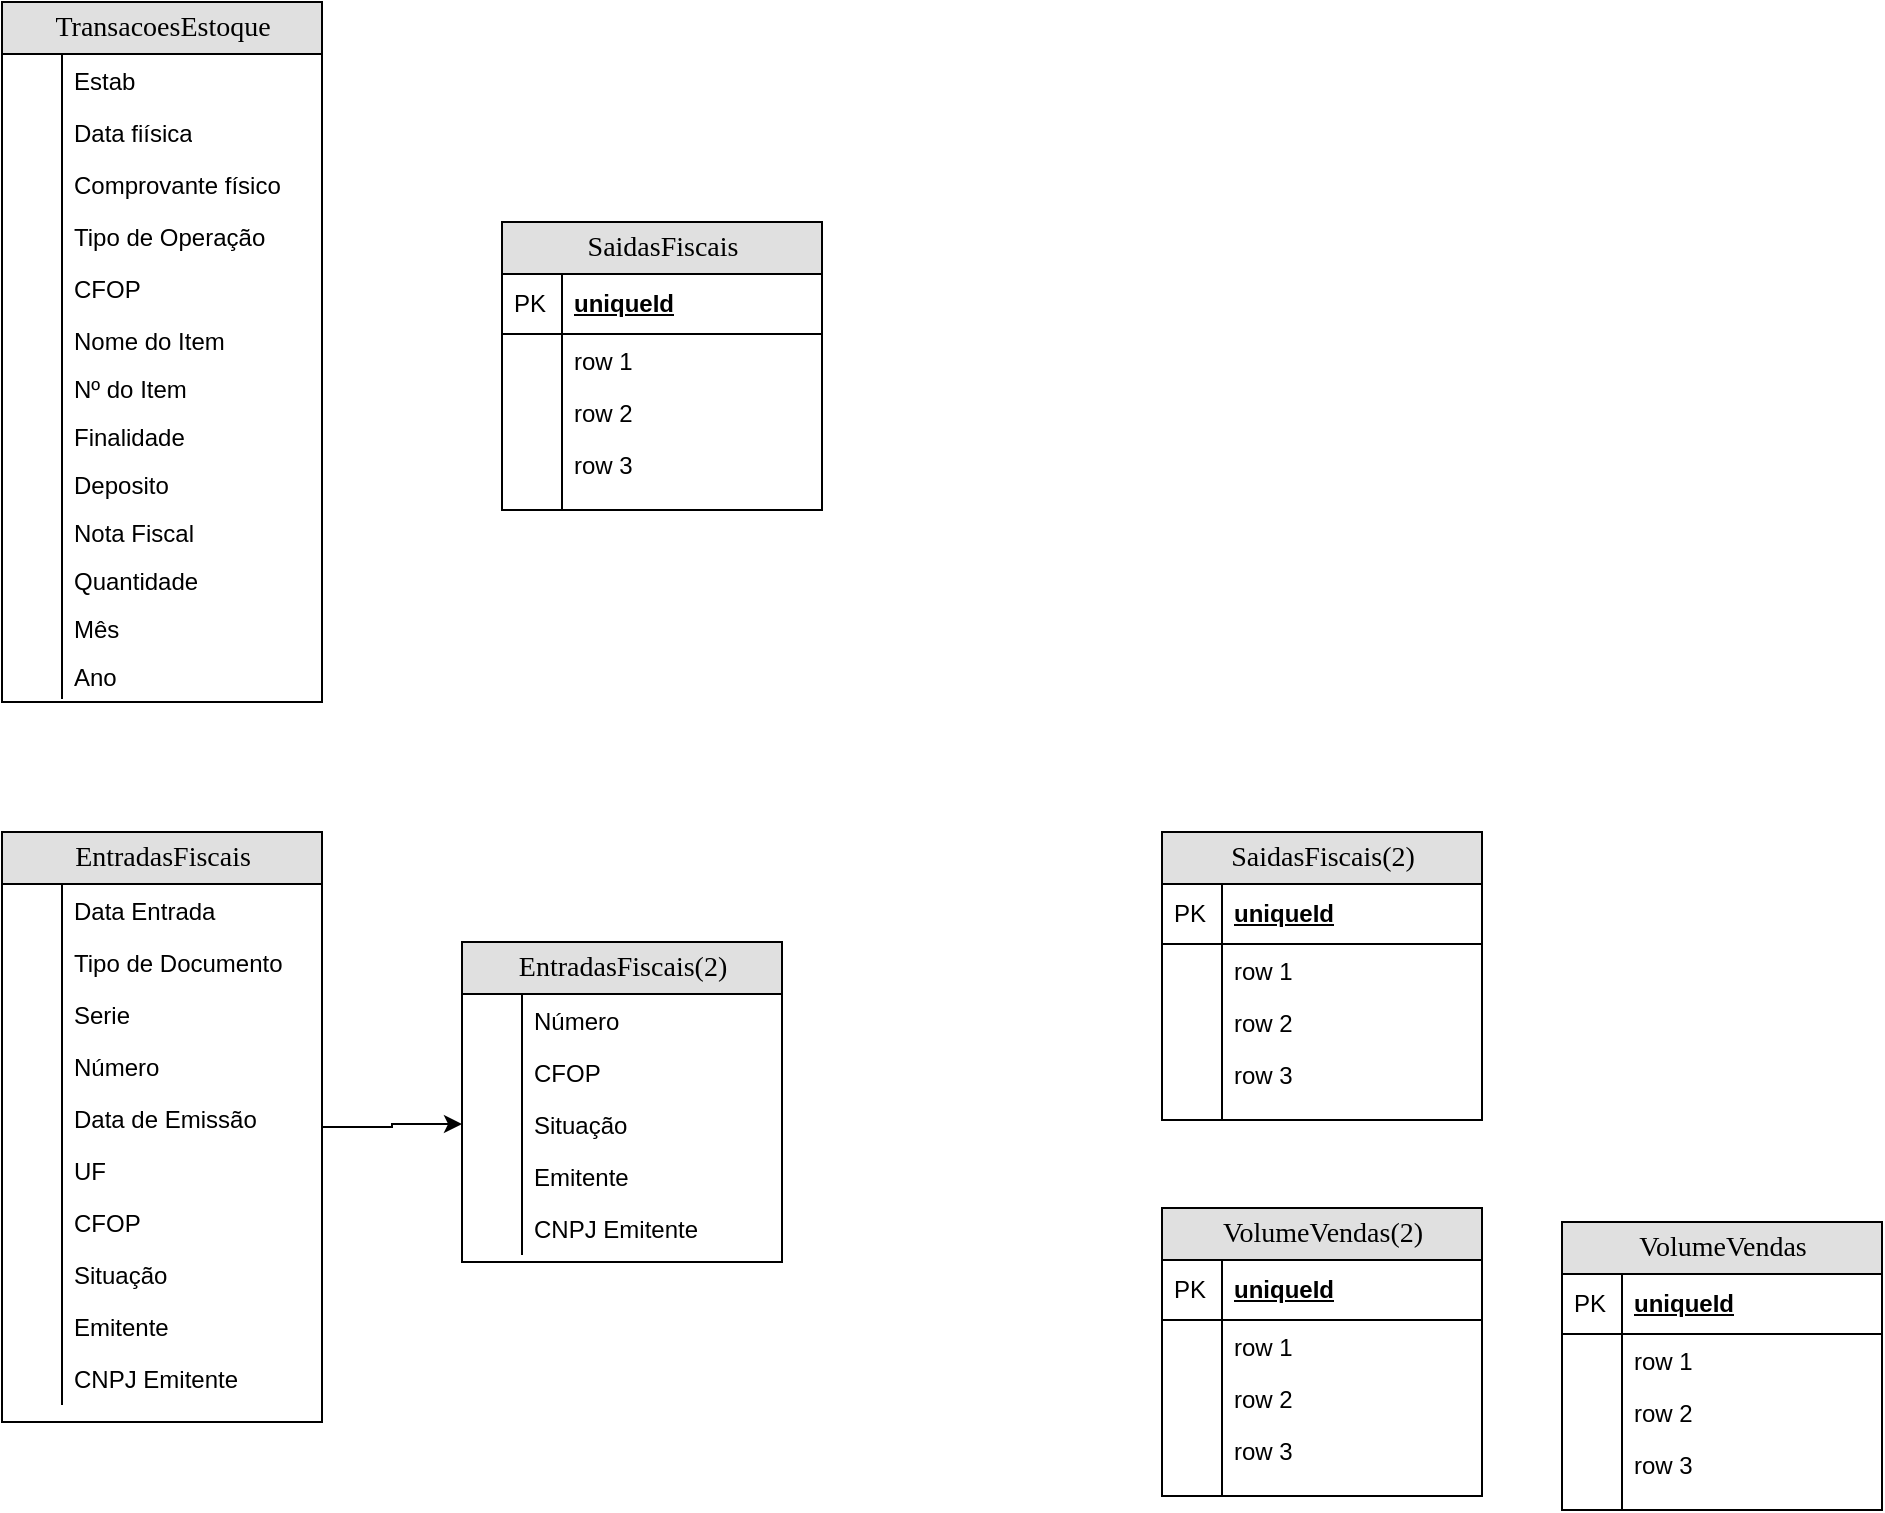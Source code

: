 <mxfile version="21.4.0" type="github">
  <diagram name="Fluxo Atual" id="e56a1550-8fbb-45ad-956c-1786394a9013">
    <mxGraphModel dx="1402" dy="683" grid="1" gridSize="10" guides="1" tooltips="1" connect="1" arrows="1" fold="1" page="1" pageScale="1" pageWidth="1100" pageHeight="850" background="none" math="0" shadow="0">
      <root>
        <mxCell id="0" />
        <mxCell id="1" parent="0" />
        <mxCell id="Ne7QgtTvZB74CmhdYM9P-90" value="" style="edgeStyle=orthogonalEdgeStyle;rounded=0;orthogonalLoop=1;jettySize=auto;html=1;entryX=0;entryY=0.5;entryDx=0;entryDy=0;" edge="1" parent="1" source="2e49270ec7c68f3f-19" target="Ne7QgtTvZB74CmhdYM9P-30">
          <mxGeometry relative="1" as="geometry" />
        </mxCell>
        <mxCell id="2e49270ec7c68f3f-19" value="EntradasFiscais" style="swimlane;html=1;fontStyle=0;childLayout=stackLayout;horizontal=1;startSize=26;fillColor=#e0e0e0;horizontalStack=0;resizeParent=1;resizeLast=0;collapsible=1;marginBottom=0;swimlaneFillColor=#ffffff;align=center;rounded=0;shadow=0;comic=0;labelBackgroundColor=none;strokeWidth=1;fontFamily=Verdana;fontSize=14" parent="1" vertex="1">
          <mxGeometry x="40" y="425" width="160" height="295" as="geometry" />
        </mxCell>
        <mxCell id="2e49270ec7c68f3f-22" value="Data Entrada" style="shape=partialRectangle;top=0;left=0;right=0;bottom=0;html=1;align=left;verticalAlign=top;fillColor=none;spacingLeft=34;spacingRight=4;whiteSpace=wrap;overflow=hidden;rotatable=0;points=[[0,0.5],[1,0.5]];portConstraint=eastwest;dropTarget=0;" parent="2e49270ec7c68f3f-19" vertex="1">
          <mxGeometry y="26" width="160" height="26" as="geometry" />
        </mxCell>
        <mxCell id="2e49270ec7c68f3f-23" value="" style="shape=partialRectangle;top=0;left=0;bottom=0;html=1;fillColor=none;align=left;verticalAlign=top;spacingLeft=4;spacingRight=4;whiteSpace=wrap;overflow=hidden;rotatable=0;points=[];portConstraint=eastwest;part=1;" parent="2e49270ec7c68f3f-22" vertex="1" connectable="0">
          <mxGeometry width="30" height="26" as="geometry" />
        </mxCell>
        <mxCell id="2e49270ec7c68f3f-24" value="Tipo de Documento" style="shape=partialRectangle;top=0;left=0;right=0;bottom=0;html=1;align=left;verticalAlign=top;fillColor=none;spacingLeft=34;spacingRight=4;whiteSpace=wrap;overflow=hidden;rotatable=0;points=[[0,0.5],[1,0.5]];portConstraint=eastwest;dropTarget=0;" parent="2e49270ec7c68f3f-19" vertex="1">
          <mxGeometry y="52" width="160" height="26" as="geometry" />
        </mxCell>
        <mxCell id="2e49270ec7c68f3f-25" value="" style="shape=partialRectangle;top=0;left=0;bottom=0;html=1;fillColor=none;align=left;verticalAlign=top;spacingLeft=4;spacingRight=4;whiteSpace=wrap;overflow=hidden;rotatable=0;points=[];portConstraint=eastwest;part=1;" parent="2e49270ec7c68f3f-24" vertex="1" connectable="0">
          <mxGeometry width="30" height="26" as="geometry" />
        </mxCell>
        <mxCell id="2e49270ec7c68f3f-26" value="Serie" style="shape=partialRectangle;top=0;left=0;right=0;bottom=0;html=1;align=left;verticalAlign=top;fillColor=none;spacingLeft=34;spacingRight=4;whiteSpace=wrap;overflow=hidden;rotatable=0;points=[[0,0.5],[1,0.5]];portConstraint=eastwest;dropTarget=0;" parent="2e49270ec7c68f3f-19" vertex="1">
          <mxGeometry y="78" width="160" height="26" as="geometry" />
        </mxCell>
        <mxCell id="2e49270ec7c68f3f-27" value="" style="shape=partialRectangle;top=0;left=0;bottom=0;html=1;fillColor=none;align=left;verticalAlign=top;spacingLeft=4;spacingRight=4;whiteSpace=wrap;overflow=hidden;rotatable=0;points=[];portConstraint=eastwest;part=1;" parent="2e49270ec7c68f3f-26" vertex="1" connectable="0">
          <mxGeometry width="30" height="26" as="geometry" />
        </mxCell>
        <mxCell id="2e49270ec7c68f3f-28" value="Número" style="shape=partialRectangle;top=0;left=0;right=0;bottom=0;html=1;align=left;verticalAlign=top;fillColor=none;spacingLeft=34;spacingRight=4;whiteSpace=wrap;overflow=hidden;rotatable=0;points=[[0,0.5],[1,0.5]];portConstraint=eastwest;dropTarget=0;" parent="2e49270ec7c68f3f-19" vertex="1">
          <mxGeometry y="104" width="160" height="26" as="geometry" />
        </mxCell>
        <mxCell id="2e49270ec7c68f3f-29" value="" style="shape=partialRectangle;top=0;left=0;bottom=0;html=1;fillColor=none;align=left;verticalAlign=top;spacingLeft=4;spacingRight=4;whiteSpace=wrap;overflow=hidden;rotatable=0;points=[];portConstraint=eastwest;part=1;" parent="2e49270ec7c68f3f-28" vertex="1" connectable="0">
          <mxGeometry width="30" height="26.0" as="geometry" />
        </mxCell>
        <mxCell id="Ne7QgtTvZB74CmhdYM9P-76" value="Data de Emissão" style="shape=partialRectangle;top=0;left=0;right=0;bottom=0;html=1;align=left;verticalAlign=top;fillColor=none;spacingLeft=34;spacingRight=4;whiteSpace=wrap;overflow=hidden;rotatable=0;points=[[0,0.5],[1,0.5]];portConstraint=eastwest;dropTarget=0;" vertex="1" parent="2e49270ec7c68f3f-19">
          <mxGeometry y="130" width="160" height="26" as="geometry" />
        </mxCell>
        <mxCell id="Ne7QgtTvZB74CmhdYM9P-77" value="" style="shape=partialRectangle;top=0;left=0;bottom=0;html=1;fillColor=none;align=left;verticalAlign=top;spacingLeft=4;spacingRight=4;whiteSpace=wrap;overflow=hidden;rotatable=0;points=[];portConstraint=eastwest;part=1;" vertex="1" connectable="0" parent="Ne7QgtTvZB74CmhdYM9P-76">
          <mxGeometry width="30" height="26.0" as="geometry" />
        </mxCell>
        <mxCell id="Ne7QgtTvZB74CmhdYM9P-78" value="UF" style="shape=partialRectangle;top=0;left=0;right=0;bottom=0;html=1;align=left;verticalAlign=top;fillColor=none;spacingLeft=34;spacingRight=4;whiteSpace=wrap;overflow=hidden;rotatable=0;points=[[0,0.5],[1,0.5]];portConstraint=eastwest;dropTarget=0;" vertex="1" parent="2e49270ec7c68f3f-19">
          <mxGeometry y="156" width="160" height="26" as="geometry" />
        </mxCell>
        <mxCell id="Ne7QgtTvZB74CmhdYM9P-79" value="" style="shape=partialRectangle;top=0;left=0;bottom=0;html=1;fillColor=none;align=left;verticalAlign=top;spacingLeft=4;spacingRight=4;whiteSpace=wrap;overflow=hidden;rotatable=0;points=[];portConstraint=eastwest;part=1;" vertex="1" connectable="0" parent="Ne7QgtTvZB74CmhdYM9P-78">
          <mxGeometry width="30" height="26.0" as="geometry" />
        </mxCell>
        <mxCell id="Ne7QgtTvZB74CmhdYM9P-80" value="CFOP" style="shape=partialRectangle;top=0;left=0;right=0;bottom=0;html=1;align=left;verticalAlign=top;fillColor=none;spacingLeft=34;spacingRight=4;whiteSpace=wrap;overflow=hidden;rotatable=0;points=[[0,0.5],[1,0.5]];portConstraint=eastwest;dropTarget=0;" vertex="1" parent="2e49270ec7c68f3f-19">
          <mxGeometry y="182" width="160" height="26" as="geometry" />
        </mxCell>
        <mxCell id="Ne7QgtTvZB74CmhdYM9P-81" value="" style="shape=partialRectangle;top=0;left=0;bottom=0;html=1;fillColor=none;align=left;verticalAlign=top;spacingLeft=4;spacingRight=4;whiteSpace=wrap;overflow=hidden;rotatable=0;points=[];portConstraint=eastwest;part=1;" vertex="1" connectable="0" parent="Ne7QgtTvZB74CmhdYM9P-80">
          <mxGeometry width="30" height="26.0" as="geometry" />
        </mxCell>
        <mxCell id="Ne7QgtTvZB74CmhdYM9P-82" value="Situação" style="shape=partialRectangle;top=0;left=0;right=0;bottom=0;html=1;align=left;verticalAlign=top;fillColor=none;spacingLeft=34;spacingRight=4;whiteSpace=wrap;overflow=hidden;rotatable=0;points=[[0,0.5],[1,0.5]];portConstraint=eastwest;dropTarget=0;" vertex="1" parent="2e49270ec7c68f3f-19">
          <mxGeometry y="208" width="160" height="26" as="geometry" />
        </mxCell>
        <mxCell id="Ne7QgtTvZB74CmhdYM9P-83" value="" style="shape=partialRectangle;top=0;left=0;bottom=0;html=1;fillColor=none;align=left;verticalAlign=top;spacingLeft=4;spacingRight=4;whiteSpace=wrap;overflow=hidden;rotatable=0;points=[];portConstraint=eastwest;part=1;" vertex="1" connectable="0" parent="Ne7QgtTvZB74CmhdYM9P-82">
          <mxGeometry width="30" height="26.0" as="geometry" />
        </mxCell>
        <mxCell id="Ne7QgtTvZB74CmhdYM9P-84" value="Emitente" style="shape=partialRectangle;top=0;left=0;right=0;bottom=0;html=1;align=left;verticalAlign=top;fillColor=none;spacingLeft=34;spacingRight=4;whiteSpace=wrap;overflow=hidden;rotatable=0;points=[[0,0.5],[1,0.5]];portConstraint=eastwest;dropTarget=0;" vertex="1" parent="2e49270ec7c68f3f-19">
          <mxGeometry y="234" width="160" height="26" as="geometry" />
        </mxCell>
        <mxCell id="Ne7QgtTvZB74CmhdYM9P-85" value="" style="shape=partialRectangle;top=0;left=0;bottom=0;html=1;fillColor=none;align=left;verticalAlign=top;spacingLeft=4;spacingRight=4;whiteSpace=wrap;overflow=hidden;rotatable=0;points=[];portConstraint=eastwest;part=1;" vertex="1" connectable="0" parent="Ne7QgtTvZB74CmhdYM9P-84">
          <mxGeometry width="30" height="26.0" as="geometry" />
        </mxCell>
        <mxCell id="Ne7QgtTvZB74CmhdYM9P-86" value="CNPJ Emitente" style="shape=partialRectangle;top=0;left=0;right=0;bottom=0;html=1;align=left;verticalAlign=top;fillColor=none;spacingLeft=34;spacingRight=4;whiteSpace=wrap;overflow=hidden;rotatable=0;points=[[0,0.5],[1,0.5]];portConstraint=eastwest;dropTarget=0;" vertex="1" parent="2e49270ec7c68f3f-19">
          <mxGeometry y="260" width="160" height="26" as="geometry" />
        </mxCell>
        <mxCell id="Ne7QgtTvZB74CmhdYM9P-87" value="" style="shape=partialRectangle;top=0;left=0;bottom=0;html=1;fillColor=none;align=left;verticalAlign=top;spacingLeft=4;spacingRight=4;whiteSpace=wrap;overflow=hidden;rotatable=0;points=[];portConstraint=eastwest;part=1;" vertex="1" connectable="0" parent="Ne7QgtTvZB74CmhdYM9P-86">
          <mxGeometry width="30" height="26.0" as="geometry" />
        </mxCell>
        <mxCell id="2e49270ec7c68f3f-80" value="TransacoesEstoque" style="swimlane;html=1;fontStyle=0;childLayout=stackLayout;horizontal=1;startSize=26;fillColor=#e0e0e0;horizontalStack=0;resizeParent=1;resizeLast=0;collapsible=1;marginBottom=0;swimlaneFillColor=#ffffff;align=center;rounded=0;shadow=0;comic=0;labelBackgroundColor=none;strokeWidth=1;fontFamily=Verdana;fontSize=14" parent="1" vertex="1">
          <mxGeometry x="40" y="10" width="160" height="350" as="geometry" />
        </mxCell>
        <mxCell id="2e49270ec7c68f3f-83" value="Estab&lt;br&gt;" style="shape=partialRectangle;top=0;left=0;right=0;bottom=0;html=1;align=left;verticalAlign=top;fillColor=none;spacingLeft=34;spacingRight=4;whiteSpace=wrap;overflow=hidden;rotatable=0;points=[[0,0.5],[1,0.5]];portConstraint=eastwest;dropTarget=0;" parent="2e49270ec7c68f3f-80" vertex="1">
          <mxGeometry y="26" width="160" height="26" as="geometry" />
        </mxCell>
        <mxCell id="2e49270ec7c68f3f-84" value="" style="shape=partialRectangle;top=0;left=0;bottom=0;html=1;fillColor=none;align=left;verticalAlign=top;spacingLeft=4;spacingRight=4;whiteSpace=wrap;overflow=hidden;rotatable=0;points=[];portConstraint=eastwest;part=1;" parent="2e49270ec7c68f3f-83" vertex="1" connectable="0">
          <mxGeometry width="30" height="26" as="geometry" />
        </mxCell>
        <mxCell id="2e49270ec7c68f3f-85" value="Data fiísica" style="shape=partialRectangle;top=0;left=0;right=0;bottom=0;html=1;align=left;verticalAlign=top;fillColor=none;spacingLeft=34;spacingRight=4;whiteSpace=wrap;overflow=hidden;rotatable=0;points=[[0,0.5],[1,0.5]];portConstraint=eastwest;dropTarget=0;" parent="2e49270ec7c68f3f-80" vertex="1">
          <mxGeometry y="52" width="160" height="26" as="geometry" />
        </mxCell>
        <mxCell id="2e49270ec7c68f3f-86" value="" style="shape=partialRectangle;top=0;left=0;bottom=0;html=1;fillColor=none;align=left;verticalAlign=top;spacingLeft=4;spacingRight=4;whiteSpace=wrap;overflow=hidden;rotatable=0;points=[];portConstraint=eastwest;part=1;" parent="2e49270ec7c68f3f-85" vertex="1" connectable="0">
          <mxGeometry width="30" height="26" as="geometry" />
        </mxCell>
        <mxCell id="2e49270ec7c68f3f-87" value="Comprovante físico" style="shape=partialRectangle;top=0;left=0;right=0;bottom=0;html=1;align=left;verticalAlign=top;fillColor=none;spacingLeft=34;spacingRight=4;whiteSpace=wrap;overflow=hidden;rotatable=0;points=[[0,0.5],[1,0.5]];portConstraint=eastwest;dropTarget=0;" parent="2e49270ec7c68f3f-80" vertex="1">
          <mxGeometry y="78" width="160" height="26" as="geometry" />
        </mxCell>
        <mxCell id="2e49270ec7c68f3f-88" value="" style="shape=partialRectangle;top=0;left=0;bottom=0;html=1;fillColor=none;align=left;verticalAlign=top;spacingLeft=4;spacingRight=4;whiteSpace=wrap;overflow=hidden;rotatable=0;points=[];portConstraint=eastwest;part=1;" parent="2e49270ec7c68f3f-87" vertex="1" connectable="0">
          <mxGeometry width="30" height="26" as="geometry" />
        </mxCell>
        <mxCell id="2e49270ec7c68f3f-89" value="Tipo de Operação" style="shape=partialRectangle;top=0;left=0;right=0;bottom=0;html=1;align=left;verticalAlign=top;fillColor=none;spacingLeft=34;spacingRight=4;whiteSpace=wrap;overflow=hidden;rotatable=0;points=[[0,0.5],[1,0.5]];portConstraint=eastwest;dropTarget=0;" parent="2e49270ec7c68f3f-80" vertex="1">
          <mxGeometry y="104" width="160" height="26" as="geometry" />
        </mxCell>
        <mxCell id="2e49270ec7c68f3f-90" value="" style="shape=partialRectangle;top=0;left=0;bottom=0;html=1;fillColor=none;align=left;verticalAlign=top;spacingLeft=4;spacingRight=4;whiteSpace=wrap;overflow=hidden;rotatable=0;points=[];portConstraint=eastwest;part=1;" parent="2e49270ec7c68f3f-89" vertex="1" connectable="0">
          <mxGeometry width="30" height="26" as="geometry" />
        </mxCell>
        <mxCell id="Ne7QgtTvZB74CmhdYM9P-58" value="CFOP" style="shape=partialRectangle;top=0;left=0;right=0;bottom=0;html=1;align=left;verticalAlign=top;fillColor=none;spacingLeft=34;spacingRight=4;whiteSpace=wrap;overflow=hidden;rotatable=0;points=[[0,0.5],[1,0.5]];portConstraint=eastwest;dropTarget=0;" vertex="1" parent="2e49270ec7c68f3f-80">
          <mxGeometry y="130" width="160" height="26" as="geometry" />
        </mxCell>
        <mxCell id="Ne7QgtTvZB74CmhdYM9P-59" value="" style="shape=partialRectangle;top=0;left=0;bottom=0;html=1;fillColor=none;align=left;verticalAlign=top;spacingLeft=4;spacingRight=4;whiteSpace=wrap;overflow=hidden;rotatable=0;points=[];portConstraint=eastwest;part=1;" vertex="1" connectable="0" parent="Ne7QgtTvZB74CmhdYM9P-58">
          <mxGeometry width="30" height="26" as="geometry" />
        </mxCell>
        <mxCell id="Ne7QgtTvZB74CmhdYM9P-60" value="Nome do Item" style="shape=partialRectangle;top=0;left=0;right=0;bottom=0;html=1;align=left;verticalAlign=top;fillColor=none;spacingLeft=34;spacingRight=4;whiteSpace=wrap;overflow=hidden;rotatable=0;points=[[0,0.5],[1,0.5]];portConstraint=eastwest;dropTarget=0;" vertex="1" parent="2e49270ec7c68f3f-80">
          <mxGeometry y="156" width="160" height="24" as="geometry" />
        </mxCell>
        <mxCell id="Ne7QgtTvZB74CmhdYM9P-61" value="" style="shape=partialRectangle;top=0;left=0;bottom=0;html=1;fillColor=none;align=left;verticalAlign=top;spacingLeft=4;spacingRight=4;whiteSpace=wrap;overflow=hidden;rotatable=0;points=[];portConstraint=eastwest;part=1;" vertex="1" connectable="0" parent="Ne7QgtTvZB74CmhdYM9P-60">
          <mxGeometry width="30" height="24" as="geometry" />
        </mxCell>
        <mxCell id="Ne7QgtTvZB74CmhdYM9P-62" value="Nº do Item" style="shape=partialRectangle;top=0;left=0;right=0;bottom=0;html=1;align=left;verticalAlign=top;fillColor=none;spacingLeft=34;spacingRight=4;whiteSpace=wrap;overflow=hidden;rotatable=0;points=[[0,0.5],[1,0.5]];portConstraint=eastwest;dropTarget=0;" vertex="1" parent="2e49270ec7c68f3f-80">
          <mxGeometry y="180" width="160" height="24" as="geometry" />
        </mxCell>
        <mxCell id="Ne7QgtTvZB74CmhdYM9P-63" value="" style="shape=partialRectangle;top=0;left=0;bottom=0;html=1;fillColor=none;align=left;verticalAlign=top;spacingLeft=4;spacingRight=4;whiteSpace=wrap;overflow=hidden;rotatable=0;points=[];portConstraint=eastwest;part=1;" vertex="1" connectable="0" parent="Ne7QgtTvZB74CmhdYM9P-62">
          <mxGeometry width="30" height="24" as="geometry" />
        </mxCell>
        <mxCell id="Ne7QgtTvZB74CmhdYM9P-64" value="Finalidade" style="shape=partialRectangle;top=0;left=0;right=0;bottom=0;html=1;align=left;verticalAlign=top;fillColor=none;spacingLeft=34;spacingRight=4;whiteSpace=wrap;overflow=hidden;rotatable=0;points=[[0,0.5],[1,0.5]];portConstraint=eastwest;dropTarget=0;" vertex="1" parent="2e49270ec7c68f3f-80">
          <mxGeometry y="204" width="160" height="24" as="geometry" />
        </mxCell>
        <mxCell id="Ne7QgtTvZB74CmhdYM9P-65" value="" style="shape=partialRectangle;top=0;left=0;bottom=0;html=1;fillColor=none;align=left;verticalAlign=top;spacingLeft=4;spacingRight=4;whiteSpace=wrap;overflow=hidden;rotatable=0;points=[];portConstraint=eastwest;part=1;" vertex="1" connectable="0" parent="Ne7QgtTvZB74CmhdYM9P-64">
          <mxGeometry width="30" height="24" as="geometry" />
        </mxCell>
        <mxCell id="Ne7QgtTvZB74CmhdYM9P-66" value="Deposito" style="shape=partialRectangle;top=0;left=0;right=0;bottom=0;html=1;align=left;verticalAlign=top;fillColor=none;spacingLeft=34;spacingRight=4;whiteSpace=wrap;overflow=hidden;rotatable=0;points=[[0,0.5],[1,0.5]];portConstraint=eastwest;dropTarget=0;" vertex="1" parent="2e49270ec7c68f3f-80">
          <mxGeometry y="228" width="160" height="24" as="geometry" />
        </mxCell>
        <mxCell id="Ne7QgtTvZB74CmhdYM9P-67" value="" style="shape=partialRectangle;top=0;left=0;bottom=0;html=1;fillColor=none;align=left;verticalAlign=top;spacingLeft=4;spacingRight=4;whiteSpace=wrap;overflow=hidden;rotatable=0;points=[];portConstraint=eastwest;part=1;" vertex="1" connectable="0" parent="Ne7QgtTvZB74CmhdYM9P-66">
          <mxGeometry width="30" height="24" as="geometry" />
        </mxCell>
        <mxCell id="Ne7QgtTvZB74CmhdYM9P-68" value="Nota Fiscal" style="shape=partialRectangle;top=0;left=0;right=0;bottom=0;html=1;align=left;verticalAlign=top;fillColor=none;spacingLeft=34;spacingRight=4;whiteSpace=wrap;overflow=hidden;rotatable=0;points=[[0,0.5],[1,0.5]];portConstraint=eastwest;dropTarget=0;" vertex="1" parent="2e49270ec7c68f3f-80">
          <mxGeometry y="252" width="160" height="24" as="geometry" />
        </mxCell>
        <mxCell id="Ne7QgtTvZB74CmhdYM9P-69" value="" style="shape=partialRectangle;top=0;left=0;bottom=0;html=1;fillColor=none;align=left;verticalAlign=top;spacingLeft=4;spacingRight=4;whiteSpace=wrap;overflow=hidden;rotatable=0;points=[];portConstraint=eastwest;part=1;" vertex="1" connectable="0" parent="Ne7QgtTvZB74CmhdYM9P-68">
          <mxGeometry width="30" height="24" as="geometry" />
        </mxCell>
        <mxCell id="Ne7QgtTvZB74CmhdYM9P-70" value="Quantidade" style="shape=partialRectangle;top=0;left=0;right=0;bottom=0;html=1;align=left;verticalAlign=top;fillColor=none;spacingLeft=34;spacingRight=4;whiteSpace=wrap;overflow=hidden;rotatable=0;points=[[0,0.5],[1,0.5]];portConstraint=eastwest;dropTarget=0;" vertex="1" parent="2e49270ec7c68f3f-80">
          <mxGeometry y="276" width="160" height="24" as="geometry" />
        </mxCell>
        <mxCell id="Ne7QgtTvZB74CmhdYM9P-71" value="" style="shape=partialRectangle;top=0;left=0;bottom=0;html=1;fillColor=none;align=left;verticalAlign=top;spacingLeft=4;spacingRight=4;whiteSpace=wrap;overflow=hidden;rotatable=0;points=[];portConstraint=eastwest;part=1;" vertex="1" connectable="0" parent="Ne7QgtTvZB74CmhdYM9P-70">
          <mxGeometry width="30" height="24" as="geometry" />
        </mxCell>
        <mxCell id="Ne7QgtTvZB74CmhdYM9P-72" value="Mês" style="shape=partialRectangle;top=0;left=0;right=0;bottom=0;html=1;align=left;verticalAlign=top;fillColor=none;spacingLeft=34;spacingRight=4;whiteSpace=wrap;overflow=hidden;rotatable=0;points=[[0,0.5],[1,0.5]];portConstraint=eastwest;dropTarget=0;" vertex="1" parent="2e49270ec7c68f3f-80">
          <mxGeometry y="300" width="160" height="24" as="geometry" />
        </mxCell>
        <mxCell id="Ne7QgtTvZB74CmhdYM9P-73" value="" style="shape=partialRectangle;top=0;left=0;bottom=0;html=1;fillColor=none;align=left;verticalAlign=top;spacingLeft=4;spacingRight=4;whiteSpace=wrap;overflow=hidden;rotatable=0;points=[];portConstraint=eastwest;part=1;" vertex="1" connectable="0" parent="Ne7QgtTvZB74CmhdYM9P-72">
          <mxGeometry width="30" height="24" as="geometry" />
        </mxCell>
        <mxCell id="Ne7QgtTvZB74CmhdYM9P-74" value="Ano" style="shape=partialRectangle;top=0;left=0;right=0;bottom=0;html=1;align=left;verticalAlign=top;fillColor=none;spacingLeft=34;spacingRight=4;whiteSpace=wrap;overflow=hidden;rotatable=0;points=[[0,0.5],[1,0.5]];portConstraint=eastwest;dropTarget=0;" vertex="1" parent="2e49270ec7c68f3f-80">
          <mxGeometry y="324" width="160" height="24" as="geometry" />
        </mxCell>
        <mxCell id="Ne7QgtTvZB74CmhdYM9P-75" value="" style="shape=partialRectangle;top=0;left=0;bottom=0;html=1;fillColor=none;align=left;verticalAlign=top;spacingLeft=4;spacingRight=4;whiteSpace=wrap;overflow=hidden;rotatable=0;points=[];portConstraint=eastwest;part=1;" vertex="1" connectable="0" parent="Ne7QgtTvZB74CmhdYM9P-74">
          <mxGeometry width="30" height="24" as="geometry" />
        </mxCell>
        <mxCell id="Ne7QgtTvZB74CmhdYM9P-1" value="SaidasFiscais&lt;br&gt;" style="swimlane;html=1;fontStyle=0;childLayout=stackLayout;horizontal=1;startSize=26;fillColor=#e0e0e0;horizontalStack=0;resizeParent=1;resizeLast=0;collapsible=1;marginBottom=0;swimlaneFillColor=#ffffff;align=center;rounded=0;shadow=0;comic=0;labelBackgroundColor=none;strokeWidth=1;fontFamily=Verdana;fontSize=14" vertex="1" parent="1">
          <mxGeometry x="290" y="120" width="160" height="144" as="geometry" />
        </mxCell>
        <mxCell id="Ne7QgtTvZB74CmhdYM9P-2" value="uniqueId" style="shape=partialRectangle;top=0;left=0;right=0;bottom=1;html=1;align=left;verticalAlign=middle;fillColor=none;spacingLeft=34;spacingRight=4;whiteSpace=wrap;overflow=hidden;rotatable=0;points=[[0,0.5],[1,0.5]];portConstraint=eastwest;dropTarget=0;fontStyle=5;" vertex="1" parent="Ne7QgtTvZB74CmhdYM9P-1">
          <mxGeometry y="26" width="160" height="30" as="geometry" />
        </mxCell>
        <mxCell id="Ne7QgtTvZB74CmhdYM9P-3" value="PK" style="shape=partialRectangle;top=0;left=0;bottom=0;html=1;fillColor=none;align=left;verticalAlign=middle;spacingLeft=4;spacingRight=4;whiteSpace=wrap;overflow=hidden;rotatable=0;points=[];portConstraint=eastwest;part=1;" vertex="1" connectable="0" parent="Ne7QgtTvZB74CmhdYM9P-2">
          <mxGeometry width="30" height="30" as="geometry" />
        </mxCell>
        <mxCell id="Ne7QgtTvZB74CmhdYM9P-4" value="row 1" style="shape=partialRectangle;top=0;left=0;right=0;bottom=0;html=1;align=left;verticalAlign=top;fillColor=none;spacingLeft=34;spacingRight=4;whiteSpace=wrap;overflow=hidden;rotatable=0;points=[[0,0.5],[1,0.5]];portConstraint=eastwest;dropTarget=0;" vertex="1" parent="Ne7QgtTvZB74CmhdYM9P-1">
          <mxGeometry y="56" width="160" height="26" as="geometry" />
        </mxCell>
        <mxCell id="Ne7QgtTvZB74CmhdYM9P-5" value="" style="shape=partialRectangle;top=0;left=0;bottom=0;html=1;fillColor=none;align=left;verticalAlign=top;spacingLeft=4;spacingRight=4;whiteSpace=wrap;overflow=hidden;rotatable=0;points=[];portConstraint=eastwest;part=1;" vertex="1" connectable="0" parent="Ne7QgtTvZB74CmhdYM9P-4">
          <mxGeometry width="30" height="26" as="geometry" />
        </mxCell>
        <mxCell id="Ne7QgtTvZB74CmhdYM9P-6" value="row 2" style="shape=partialRectangle;top=0;left=0;right=0;bottom=0;html=1;align=left;verticalAlign=top;fillColor=none;spacingLeft=34;spacingRight=4;whiteSpace=wrap;overflow=hidden;rotatable=0;points=[[0,0.5],[1,0.5]];portConstraint=eastwest;dropTarget=0;" vertex="1" parent="Ne7QgtTvZB74CmhdYM9P-1">
          <mxGeometry y="82" width="160" height="26" as="geometry" />
        </mxCell>
        <mxCell id="Ne7QgtTvZB74CmhdYM9P-7" value="" style="shape=partialRectangle;top=0;left=0;bottom=0;html=1;fillColor=none;align=left;verticalAlign=top;spacingLeft=4;spacingRight=4;whiteSpace=wrap;overflow=hidden;rotatable=0;points=[];portConstraint=eastwest;part=1;" vertex="1" connectable="0" parent="Ne7QgtTvZB74CmhdYM9P-6">
          <mxGeometry width="30" height="26" as="geometry" />
        </mxCell>
        <mxCell id="Ne7QgtTvZB74CmhdYM9P-8" value="row 3" style="shape=partialRectangle;top=0;left=0;right=0;bottom=0;html=1;align=left;verticalAlign=top;fillColor=none;spacingLeft=34;spacingRight=4;whiteSpace=wrap;overflow=hidden;rotatable=0;points=[[0,0.5],[1,0.5]];portConstraint=eastwest;dropTarget=0;" vertex="1" parent="Ne7QgtTvZB74CmhdYM9P-1">
          <mxGeometry y="108" width="160" height="26" as="geometry" />
        </mxCell>
        <mxCell id="Ne7QgtTvZB74CmhdYM9P-9" value="" style="shape=partialRectangle;top=0;left=0;bottom=0;html=1;fillColor=none;align=left;verticalAlign=top;spacingLeft=4;spacingRight=4;whiteSpace=wrap;overflow=hidden;rotatable=0;points=[];portConstraint=eastwest;part=1;" vertex="1" connectable="0" parent="Ne7QgtTvZB74CmhdYM9P-8">
          <mxGeometry width="30" height="26" as="geometry" />
        </mxCell>
        <mxCell id="Ne7QgtTvZB74CmhdYM9P-10" value="" style="shape=partialRectangle;top=0;left=0;right=0;bottom=0;html=1;align=left;verticalAlign=top;fillColor=none;spacingLeft=34;spacingRight=4;whiteSpace=wrap;overflow=hidden;rotatable=0;points=[[0,0.5],[1,0.5]];portConstraint=eastwest;dropTarget=0;" vertex="1" parent="Ne7QgtTvZB74CmhdYM9P-1">
          <mxGeometry y="134" width="160" height="10" as="geometry" />
        </mxCell>
        <mxCell id="Ne7QgtTvZB74CmhdYM9P-11" value="" style="shape=partialRectangle;top=0;left=0;bottom=0;html=1;fillColor=none;align=left;verticalAlign=top;spacingLeft=4;spacingRight=4;whiteSpace=wrap;overflow=hidden;rotatable=0;points=[];portConstraint=eastwest;part=1;" vertex="1" connectable="0" parent="Ne7QgtTvZB74CmhdYM9P-10">
          <mxGeometry width="30" height="10" as="geometry" />
        </mxCell>
        <mxCell id="Ne7QgtTvZB74CmhdYM9P-12" value="VolumeVendas" style="swimlane;html=1;fontStyle=0;childLayout=stackLayout;horizontal=1;startSize=26;fillColor=#e0e0e0;horizontalStack=0;resizeParent=1;resizeLast=0;collapsible=1;marginBottom=0;swimlaneFillColor=#ffffff;align=center;rounded=0;shadow=0;comic=0;labelBackgroundColor=none;strokeWidth=1;fontFamily=Verdana;fontSize=14" vertex="1" parent="1">
          <mxGeometry x="820" y="620" width="160" height="144" as="geometry" />
        </mxCell>
        <mxCell id="Ne7QgtTvZB74CmhdYM9P-13" value="uniqueId" style="shape=partialRectangle;top=0;left=0;right=0;bottom=1;html=1;align=left;verticalAlign=middle;fillColor=none;spacingLeft=34;spacingRight=4;whiteSpace=wrap;overflow=hidden;rotatable=0;points=[[0,0.5],[1,0.5]];portConstraint=eastwest;dropTarget=0;fontStyle=5;" vertex="1" parent="Ne7QgtTvZB74CmhdYM9P-12">
          <mxGeometry y="26" width="160" height="30" as="geometry" />
        </mxCell>
        <mxCell id="Ne7QgtTvZB74CmhdYM9P-14" value="PK" style="shape=partialRectangle;top=0;left=0;bottom=0;html=1;fillColor=none;align=left;verticalAlign=middle;spacingLeft=4;spacingRight=4;whiteSpace=wrap;overflow=hidden;rotatable=0;points=[];portConstraint=eastwest;part=1;" vertex="1" connectable="0" parent="Ne7QgtTvZB74CmhdYM9P-13">
          <mxGeometry width="30" height="30" as="geometry" />
        </mxCell>
        <mxCell id="Ne7QgtTvZB74CmhdYM9P-15" value="row 1" style="shape=partialRectangle;top=0;left=0;right=0;bottom=0;html=1;align=left;verticalAlign=top;fillColor=none;spacingLeft=34;spacingRight=4;whiteSpace=wrap;overflow=hidden;rotatable=0;points=[[0,0.5],[1,0.5]];portConstraint=eastwest;dropTarget=0;" vertex="1" parent="Ne7QgtTvZB74CmhdYM9P-12">
          <mxGeometry y="56" width="160" height="26" as="geometry" />
        </mxCell>
        <mxCell id="Ne7QgtTvZB74CmhdYM9P-16" value="" style="shape=partialRectangle;top=0;left=0;bottom=0;html=1;fillColor=none;align=left;verticalAlign=top;spacingLeft=4;spacingRight=4;whiteSpace=wrap;overflow=hidden;rotatable=0;points=[];portConstraint=eastwest;part=1;" vertex="1" connectable="0" parent="Ne7QgtTvZB74CmhdYM9P-15">
          <mxGeometry width="30" height="26" as="geometry" />
        </mxCell>
        <mxCell id="Ne7QgtTvZB74CmhdYM9P-17" value="row 2" style="shape=partialRectangle;top=0;left=0;right=0;bottom=0;html=1;align=left;verticalAlign=top;fillColor=none;spacingLeft=34;spacingRight=4;whiteSpace=wrap;overflow=hidden;rotatable=0;points=[[0,0.5],[1,0.5]];portConstraint=eastwest;dropTarget=0;" vertex="1" parent="Ne7QgtTvZB74CmhdYM9P-12">
          <mxGeometry y="82" width="160" height="26" as="geometry" />
        </mxCell>
        <mxCell id="Ne7QgtTvZB74CmhdYM9P-18" value="" style="shape=partialRectangle;top=0;left=0;bottom=0;html=1;fillColor=none;align=left;verticalAlign=top;spacingLeft=4;spacingRight=4;whiteSpace=wrap;overflow=hidden;rotatable=0;points=[];portConstraint=eastwest;part=1;" vertex="1" connectable="0" parent="Ne7QgtTvZB74CmhdYM9P-17">
          <mxGeometry width="30" height="26" as="geometry" />
        </mxCell>
        <mxCell id="Ne7QgtTvZB74CmhdYM9P-19" value="row 3" style="shape=partialRectangle;top=0;left=0;right=0;bottom=0;html=1;align=left;verticalAlign=top;fillColor=none;spacingLeft=34;spacingRight=4;whiteSpace=wrap;overflow=hidden;rotatable=0;points=[[0,0.5],[1,0.5]];portConstraint=eastwest;dropTarget=0;" vertex="1" parent="Ne7QgtTvZB74CmhdYM9P-12">
          <mxGeometry y="108" width="160" height="26" as="geometry" />
        </mxCell>
        <mxCell id="Ne7QgtTvZB74CmhdYM9P-20" value="" style="shape=partialRectangle;top=0;left=0;bottom=0;html=1;fillColor=none;align=left;verticalAlign=top;spacingLeft=4;spacingRight=4;whiteSpace=wrap;overflow=hidden;rotatable=0;points=[];portConstraint=eastwest;part=1;" vertex="1" connectable="0" parent="Ne7QgtTvZB74CmhdYM9P-19">
          <mxGeometry width="30" height="26" as="geometry" />
        </mxCell>
        <mxCell id="Ne7QgtTvZB74CmhdYM9P-21" value="" style="shape=partialRectangle;top=0;left=0;right=0;bottom=0;html=1;align=left;verticalAlign=top;fillColor=none;spacingLeft=34;spacingRight=4;whiteSpace=wrap;overflow=hidden;rotatable=0;points=[[0,0.5],[1,0.5]];portConstraint=eastwest;dropTarget=0;" vertex="1" parent="Ne7QgtTvZB74CmhdYM9P-12">
          <mxGeometry y="134" width="160" height="10" as="geometry" />
        </mxCell>
        <mxCell id="Ne7QgtTvZB74CmhdYM9P-22" value="" style="shape=partialRectangle;top=0;left=0;bottom=0;html=1;fillColor=none;align=left;verticalAlign=top;spacingLeft=4;spacingRight=4;whiteSpace=wrap;overflow=hidden;rotatable=0;points=[];portConstraint=eastwest;part=1;" vertex="1" connectable="0" parent="Ne7QgtTvZB74CmhdYM9P-21">
          <mxGeometry width="30" height="10" as="geometry" />
        </mxCell>
        <mxCell id="Ne7QgtTvZB74CmhdYM9P-23" value="EntradasFiscais(2)" style="swimlane;html=1;fontStyle=0;childLayout=stackLayout;horizontal=1;startSize=26;fillColor=#e0e0e0;horizontalStack=0;resizeParent=1;resizeLast=0;collapsible=1;marginBottom=0;swimlaneFillColor=#ffffff;align=center;rounded=0;shadow=0;comic=0;labelBackgroundColor=none;strokeWidth=1;fontFamily=Verdana;fontSize=14" vertex="1" parent="1">
          <mxGeometry x="270" y="480" width="160" height="160" as="geometry" />
        </mxCell>
        <mxCell id="Ne7QgtTvZB74CmhdYM9P-26" value="Número" style="shape=partialRectangle;top=0;left=0;right=0;bottom=0;html=1;align=left;verticalAlign=top;fillColor=none;spacingLeft=34;spacingRight=4;whiteSpace=wrap;overflow=hidden;rotatable=0;points=[[0,0.5],[1,0.5]];portConstraint=eastwest;dropTarget=0;" vertex="1" parent="Ne7QgtTvZB74CmhdYM9P-23">
          <mxGeometry y="26" width="160" height="26" as="geometry" />
        </mxCell>
        <mxCell id="Ne7QgtTvZB74CmhdYM9P-27" value="" style="shape=partialRectangle;top=0;left=0;bottom=0;html=1;fillColor=none;align=left;verticalAlign=top;spacingLeft=4;spacingRight=4;whiteSpace=wrap;overflow=hidden;rotatable=0;points=[];portConstraint=eastwest;part=1;" vertex="1" connectable="0" parent="Ne7QgtTvZB74CmhdYM9P-26">
          <mxGeometry width="30" height="26" as="geometry" />
        </mxCell>
        <mxCell id="Ne7QgtTvZB74CmhdYM9P-28" value="CFOP" style="shape=partialRectangle;top=0;left=0;right=0;bottom=0;html=1;align=left;verticalAlign=top;fillColor=none;spacingLeft=34;spacingRight=4;whiteSpace=wrap;overflow=hidden;rotatable=0;points=[[0,0.5],[1,0.5]];portConstraint=eastwest;dropTarget=0;" vertex="1" parent="Ne7QgtTvZB74CmhdYM9P-23">
          <mxGeometry y="52" width="160" height="26" as="geometry" />
        </mxCell>
        <mxCell id="Ne7QgtTvZB74CmhdYM9P-29" value="" style="shape=partialRectangle;top=0;left=0;bottom=0;html=1;fillColor=none;align=left;verticalAlign=top;spacingLeft=4;spacingRight=4;whiteSpace=wrap;overflow=hidden;rotatable=0;points=[];portConstraint=eastwest;part=1;" vertex="1" connectable="0" parent="Ne7QgtTvZB74CmhdYM9P-28">
          <mxGeometry width="30" height="26" as="geometry" />
        </mxCell>
        <mxCell id="Ne7QgtTvZB74CmhdYM9P-30" value="Situação" style="shape=partialRectangle;top=0;left=0;right=0;bottom=0;html=1;align=left;verticalAlign=top;fillColor=none;spacingLeft=34;spacingRight=4;whiteSpace=wrap;overflow=hidden;rotatable=0;points=[[0,0.5],[1,0.5]];portConstraint=eastwest;dropTarget=0;" vertex="1" parent="Ne7QgtTvZB74CmhdYM9P-23">
          <mxGeometry y="78" width="160" height="26" as="geometry" />
        </mxCell>
        <mxCell id="Ne7QgtTvZB74CmhdYM9P-31" value="" style="shape=partialRectangle;top=0;left=0;bottom=0;html=1;fillColor=none;align=left;verticalAlign=top;spacingLeft=4;spacingRight=4;whiteSpace=wrap;overflow=hidden;rotatable=0;points=[];portConstraint=eastwest;part=1;" vertex="1" connectable="0" parent="Ne7QgtTvZB74CmhdYM9P-30">
          <mxGeometry width="30" height="26" as="geometry" />
        </mxCell>
        <mxCell id="Ne7QgtTvZB74CmhdYM9P-32" value="Emitente" style="shape=partialRectangle;top=0;left=0;right=0;bottom=0;html=1;align=left;verticalAlign=top;fillColor=none;spacingLeft=34;spacingRight=4;whiteSpace=wrap;overflow=hidden;rotatable=0;points=[[0,0.5],[1,0.5]];portConstraint=eastwest;dropTarget=0;" vertex="1" parent="Ne7QgtTvZB74CmhdYM9P-23">
          <mxGeometry y="104" width="160" height="26" as="geometry" />
        </mxCell>
        <mxCell id="Ne7QgtTvZB74CmhdYM9P-33" value="" style="shape=partialRectangle;top=0;left=0;bottom=0;html=1;fillColor=none;align=left;verticalAlign=top;spacingLeft=4;spacingRight=4;whiteSpace=wrap;overflow=hidden;rotatable=0;points=[];portConstraint=eastwest;part=1;" vertex="1" connectable="0" parent="Ne7QgtTvZB74CmhdYM9P-32">
          <mxGeometry width="30" height="26" as="geometry" />
        </mxCell>
        <mxCell id="Ne7QgtTvZB74CmhdYM9P-88" value="CNPJ Emitente" style="shape=partialRectangle;top=0;left=0;right=0;bottom=0;html=1;align=left;verticalAlign=top;fillColor=none;spacingLeft=34;spacingRight=4;whiteSpace=wrap;overflow=hidden;rotatable=0;points=[[0,0.5],[1,0.5]];portConstraint=eastwest;dropTarget=0;" vertex="1" parent="Ne7QgtTvZB74CmhdYM9P-23">
          <mxGeometry y="130" width="160" height="26" as="geometry" />
        </mxCell>
        <mxCell id="Ne7QgtTvZB74CmhdYM9P-89" value="" style="shape=partialRectangle;top=0;left=0;bottom=0;html=1;fillColor=none;align=left;verticalAlign=top;spacingLeft=4;spacingRight=4;whiteSpace=wrap;overflow=hidden;rotatable=0;points=[];portConstraint=eastwest;part=1;" vertex="1" connectable="0" parent="Ne7QgtTvZB74CmhdYM9P-88">
          <mxGeometry width="30" height="26" as="geometry" />
        </mxCell>
        <mxCell id="Ne7QgtTvZB74CmhdYM9P-34" value="SaidasFiscais(2)" style="swimlane;html=1;fontStyle=0;childLayout=stackLayout;horizontal=1;startSize=26;fillColor=#e0e0e0;horizontalStack=0;resizeParent=1;resizeLast=0;collapsible=1;marginBottom=0;swimlaneFillColor=#ffffff;align=center;rounded=0;shadow=0;comic=0;labelBackgroundColor=none;strokeWidth=1;fontFamily=Verdana;fontSize=14" vertex="1" parent="1">
          <mxGeometry x="620" y="425" width="160" height="144" as="geometry" />
        </mxCell>
        <mxCell id="Ne7QgtTvZB74CmhdYM9P-35" value="uniqueId" style="shape=partialRectangle;top=0;left=0;right=0;bottom=1;html=1;align=left;verticalAlign=middle;fillColor=none;spacingLeft=34;spacingRight=4;whiteSpace=wrap;overflow=hidden;rotatable=0;points=[[0,0.5],[1,0.5]];portConstraint=eastwest;dropTarget=0;fontStyle=5;" vertex="1" parent="Ne7QgtTvZB74CmhdYM9P-34">
          <mxGeometry y="26" width="160" height="30" as="geometry" />
        </mxCell>
        <mxCell id="Ne7QgtTvZB74CmhdYM9P-36" value="PK" style="shape=partialRectangle;top=0;left=0;bottom=0;html=1;fillColor=none;align=left;verticalAlign=middle;spacingLeft=4;spacingRight=4;whiteSpace=wrap;overflow=hidden;rotatable=0;points=[];portConstraint=eastwest;part=1;" vertex="1" connectable="0" parent="Ne7QgtTvZB74CmhdYM9P-35">
          <mxGeometry width="30" height="30" as="geometry" />
        </mxCell>
        <mxCell id="Ne7QgtTvZB74CmhdYM9P-37" value="row 1" style="shape=partialRectangle;top=0;left=0;right=0;bottom=0;html=1;align=left;verticalAlign=top;fillColor=none;spacingLeft=34;spacingRight=4;whiteSpace=wrap;overflow=hidden;rotatable=0;points=[[0,0.5],[1,0.5]];portConstraint=eastwest;dropTarget=0;" vertex="1" parent="Ne7QgtTvZB74CmhdYM9P-34">
          <mxGeometry y="56" width="160" height="26" as="geometry" />
        </mxCell>
        <mxCell id="Ne7QgtTvZB74CmhdYM9P-38" value="" style="shape=partialRectangle;top=0;left=0;bottom=0;html=1;fillColor=none;align=left;verticalAlign=top;spacingLeft=4;spacingRight=4;whiteSpace=wrap;overflow=hidden;rotatable=0;points=[];portConstraint=eastwest;part=1;" vertex="1" connectable="0" parent="Ne7QgtTvZB74CmhdYM9P-37">
          <mxGeometry width="30" height="26" as="geometry" />
        </mxCell>
        <mxCell id="Ne7QgtTvZB74CmhdYM9P-39" value="row 2" style="shape=partialRectangle;top=0;left=0;right=0;bottom=0;html=1;align=left;verticalAlign=top;fillColor=none;spacingLeft=34;spacingRight=4;whiteSpace=wrap;overflow=hidden;rotatable=0;points=[[0,0.5],[1,0.5]];portConstraint=eastwest;dropTarget=0;" vertex="1" parent="Ne7QgtTvZB74CmhdYM9P-34">
          <mxGeometry y="82" width="160" height="26" as="geometry" />
        </mxCell>
        <mxCell id="Ne7QgtTvZB74CmhdYM9P-40" value="" style="shape=partialRectangle;top=0;left=0;bottom=0;html=1;fillColor=none;align=left;verticalAlign=top;spacingLeft=4;spacingRight=4;whiteSpace=wrap;overflow=hidden;rotatable=0;points=[];portConstraint=eastwest;part=1;" vertex="1" connectable="0" parent="Ne7QgtTvZB74CmhdYM9P-39">
          <mxGeometry width="30" height="26" as="geometry" />
        </mxCell>
        <mxCell id="Ne7QgtTvZB74CmhdYM9P-41" value="row 3" style="shape=partialRectangle;top=0;left=0;right=0;bottom=0;html=1;align=left;verticalAlign=top;fillColor=none;spacingLeft=34;spacingRight=4;whiteSpace=wrap;overflow=hidden;rotatable=0;points=[[0,0.5],[1,0.5]];portConstraint=eastwest;dropTarget=0;" vertex="1" parent="Ne7QgtTvZB74CmhdYM9P-34">
          <mxGeometry y="108" width="160" height="26" as="geometry" />
        </mxCell>
        <mxCell id="Ne7QgtTvZB74CmhdYM9P-42" value="" style="shape=partialRectangle;top=0;left=0;bottom=0;html=1;fillColor=none;align=left;verticalAlign=top;spacingLeft=4;spacingRight=4;whiteSpace=wrap;overflow=hidden;rotatable=0;points=[];portConstraint=eastwest;part=1;" vertex="1" connectable="0" parent="Ne7QgtTvZB74CmhdYM9P-41">
          <mxGeometry width="30" height="26" as="geometry" />
        </mxCell>
        <mxCell id="Ne7QgtTvZB74CmhdYM9P-43" value="" style="shape=partialRectangle;top=0;left=0;right=0;bottom=0;html=1;align=left;verticalAlign=top;fillColor=none;spacingLeft=34;spacingRight=4;whiteSpace=wrap;overflow=hidden;rotatable=0;points=[[0,0.5],[1,0.5]];portConstraint=eastwest;dropTarget=0;" vertex="1" parent="Ne7QgtTvZB74CmhdYM9P-34">
          <mxGeometry y="134" width="160" height="10" as="geometry" />
        </mxCell>
        <mxCell id="Ne7QgtTvZB74CmhdYM9P-44" value="" style="shape=partialRectangle;top=0;left=0;bottom=0;html=1;fillColor=none;align=left;verticalAlign=top;spacingLeft=4;spacingRight=4;whiteSpace=wrap;overflow=hidden;rotatable=0;points=[];portConstraint=eastwest;part=1;" vertex="1" connectable="0" parent="Ne7QgtTvZB74CmhdYM9P-43">
          <mxGeometry width="30" height="10" as="geometry" />
        </mxCell>
        <mxCell id="Ne7QgtTvZB74CmhdYM9P-47" value="VolumeVendas(2)" style="swimlane;html=1;fontStyle=0;childLayout=stackLayout;horizontal=1;startSize=26;fillColor=#e0e0e0;horizontalStack=0;resizeParent=1;resizeLast=0;collapsible=1;marginBottom=0;swimlaneFillColor=#ffffff;align=center;rounded=0;shadow=0;comic=0;labelBackgroundColor=none;strokeWidth=1;fontFamily=Verdana;fontSize=14" vertex="1" parent="1">
          <mxGeometry x="620" y="613" width="160" height="144" as="geometry" />
        </mxCell>
        <mxCell id="Ne7QgtTvZB74CmhdYM9P-48" value="uniqueId" style="shape=partialRectangle;top=0;left=0;right=0;bottom=1;html=1;align=left;verticalAlign=middle;fillColor=none;spacingLeft=34;spacingRight=4;whiteSpace=wrap;overflow=hidden;rotatable=0;points=[[0,0.5],[1,0.5]];portConstraint=eastwest;dropTarget=0;fontStyle=5;" vertex="1" parent="Ne7QgtTvZB74CmhdYM9P-47">
          <mxGeometry y="26" width="160" height="30" as="geometry" />
        </mxCell>
        <mxCell id="Ne7QgtTvZB74CmhdYM9P-49" value="PK" style="shape=partialRectangle;top=0;left=0;bottom=0;html=1;fillColor=none;align=left;verticalAlign=middle;spacingLeft=4;spacingRight=4;whiteSpace=wrap;overflow=hidden;rotatable=0;points=[];portConstraint=eastwest;part=1;" vertex="1" connectable="0" parent="Ne7QgtTvZB74CmhdYM9P-48">
          <mxGeometry width="30" height="30" as="geometry" />
        </mxCell>
        <mxCell id="Ne7QgtTvZB74CmhdYM9P-50" value="row 1" style="shape=partialRectangle;top=0;left=0;right=0;bottom=0;html=1;align=left;verticalAlign=top;fillColor=none;spacingLeft=34;spacingRight=4;whiteSpace=wrap;overflow=hidden;rotatable=0;points=[[0,0.5],[1,0.5]];portConstraint=eastwest;dropTarget=0;" vertex="1" parent="Ne7QgtTvZB74CmhdYM9P-47">
          <mxGeometry y="56" width="160" height="26" as="geometry" />
        </mxCell>
        <mxCell id="Ne7QgtTvZB74CmhdYM9P-51" value="" style="shape=partialRectangle;top=0;left=0;bottom=0;html=1;fillColor=none;align=left;verticalAlign=top;spacingLeft=4;spacingRight=4;whiteSpace=wrap;overflow=hidden;rotatable=0;points=[];portConstraint=eastwest;part=1;" vertex="1" connectable="0" parent="Ne7QgtTvZB74CmhdYM9P-50">
          <mxGeometry width="30" height="26" as="geometry" />
        </mxCell>
        <mxCell id="Ne7QgtTvZB74CmhdYM9P-52" value="row 2" style="shape=partialRectangle;top=0;left=0;right=0;bottom=0;html=1;align=left;verticalAlign=top;fillColor=none;spacingLeft=34;spacingRight=4;whiteSpace=wrap;overflow=hidden;rotatable=0;points=[[0,0.5],[1,0.5]];portConstraint=eastwest;dropTarget=0;" vertex="1" parent="Ne7QgtTvZB74CmhdYM9P-47">
          <mxGeometry y="82" width="160" height="26" as="geometry" />
        </mxCell>
        <mxCell id="Ne7QgtTvZB74CmhdYM9P-53" value="" style="shape=partialRectangle;top=0;left=0;bottom=0;html=1;fillColor=none;align=left;verticalAlign=top;spacingLeft=4;spacingRight=4;whiteSpace=wrap;overflow=hidden;rotatable=0;points=[];portConstraint=eastwest;part=1;" vertex="1" connectable="0" parent="Ne7QgtTvZB74CmhdYM9P-52">
          <mxGeometry width="30" height="26" as="geometry" />
        </mxCell>
        <mxCell id="Ne7QgtTvZB74CmhdYM9P-54" value="row 3" style="shape=partialRectangle;top=0;left=0;right=0;bottom=0;html=1;align=left;verticalAlign=top;fillColor=none;spacingLeft=34;spacingRight=4;whiteSpace=wrap;overflow=hidden;rotatable=0;points=[[0,0.5],[1,0.5]];portConstraint=eastwest;dropTarget=0;" vertex="1" parent="Ne7QgtTvZB74CmhdYM9P-47">
          <mxGeometry y="108" width="160" height="26" as="geometry" />
        </mxCell>
        <mxCell id="Ne7QgtTvZB74CmhdYM9P-55" value="" style="shape=partialRectangle;top=0;left=0;bottom=0;html=1;fillColor=none;align=left;verticalAlign=top;spacingLeft=4;spacingRight=4;whiteSpace=wrap;overflow=hidden;rotatable=0;points=[];portConstraint=eastwest;part=1;" vertex="1" connectable="0" parent="Ne7QgtTvZB74CmhdYM9P-54">
          <mxGeometry width="30" height="26" as="geometry" />
        </mxCell>
        <mxCell id="Ne7QgtTvZB74CmhdYM9P-56" value="" style="shape=partialRectangle;top=0;left=0;right=0;bottom=0;html=1;align=left;verticalAlign=top;fillColor=none;spacingLeft=34;spacingRight=4;whiteSpace=wrap;overflow=hidden;rotatable=0;points=[[0,0.5],[1,0.5]];portConstraint=eastwest;dropTarget=0;" vertex="1" parent="Ne7QgtTvZB74CmhdYM9P-47">
          <mxGeometry y="134" width="160" height="10" as="geometry" />
        </mxCell>
        <mxCell id="Ne7QgtTvZB74CmhdYM9P-57" value="" style="shape=partialRectangle;top=0;left=0;bottom=0;html=1;fillColor=none;align=left;verticalAlign=top;spacingLeft=4;spacingRight=4;whiteSpace=wrap;overflow=hidden;rotatable=0;points=[];portConstraint=eastwest;part=1;" vertex="1" connectable="0" parent="Ne7QgtTvZB74CmhdYM9P-56">
          <mxGeometry width="30" height="10" as="geometry" />
        </mxCell>
      </root>
    </mxGraphModel>
  </diagram>
</mxfile>

